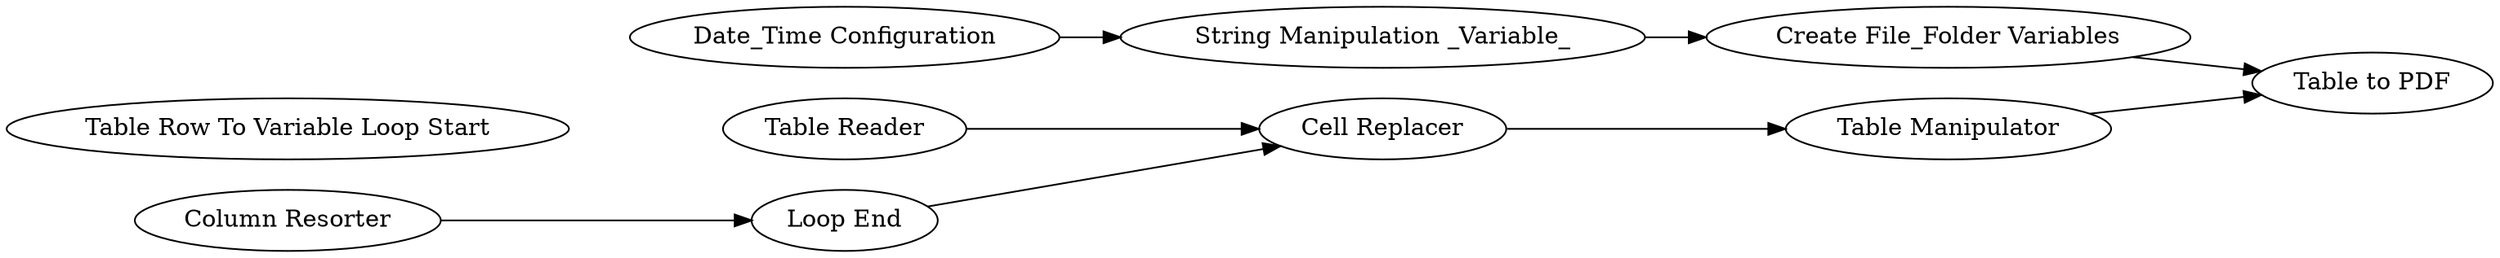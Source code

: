 digraph {
	4 [label="Table to PDF"]
	12 [label="Date_Time Configuration"]
	13 [label="Create File_Folder Variables"]
	14 [label="String Manipulation _Variable_"]
	2387 [label="Cell Replacer"]
	2388 [label="Table Reader"]
	2389 [label="Table Manipulator"]
	2393 [label="Table Row To Variable Loop Start"]
	2399 [label="Loop End"]
	2404 [label="Column Resorter"]
	12 -> 14
	13 -> 4
	14 -> 13
	2387 -> 2389
	2388 -> 2387
	2389 -> 4
	2399 -> 2387
	2404 -> 2399
	rankdir=LR
}
